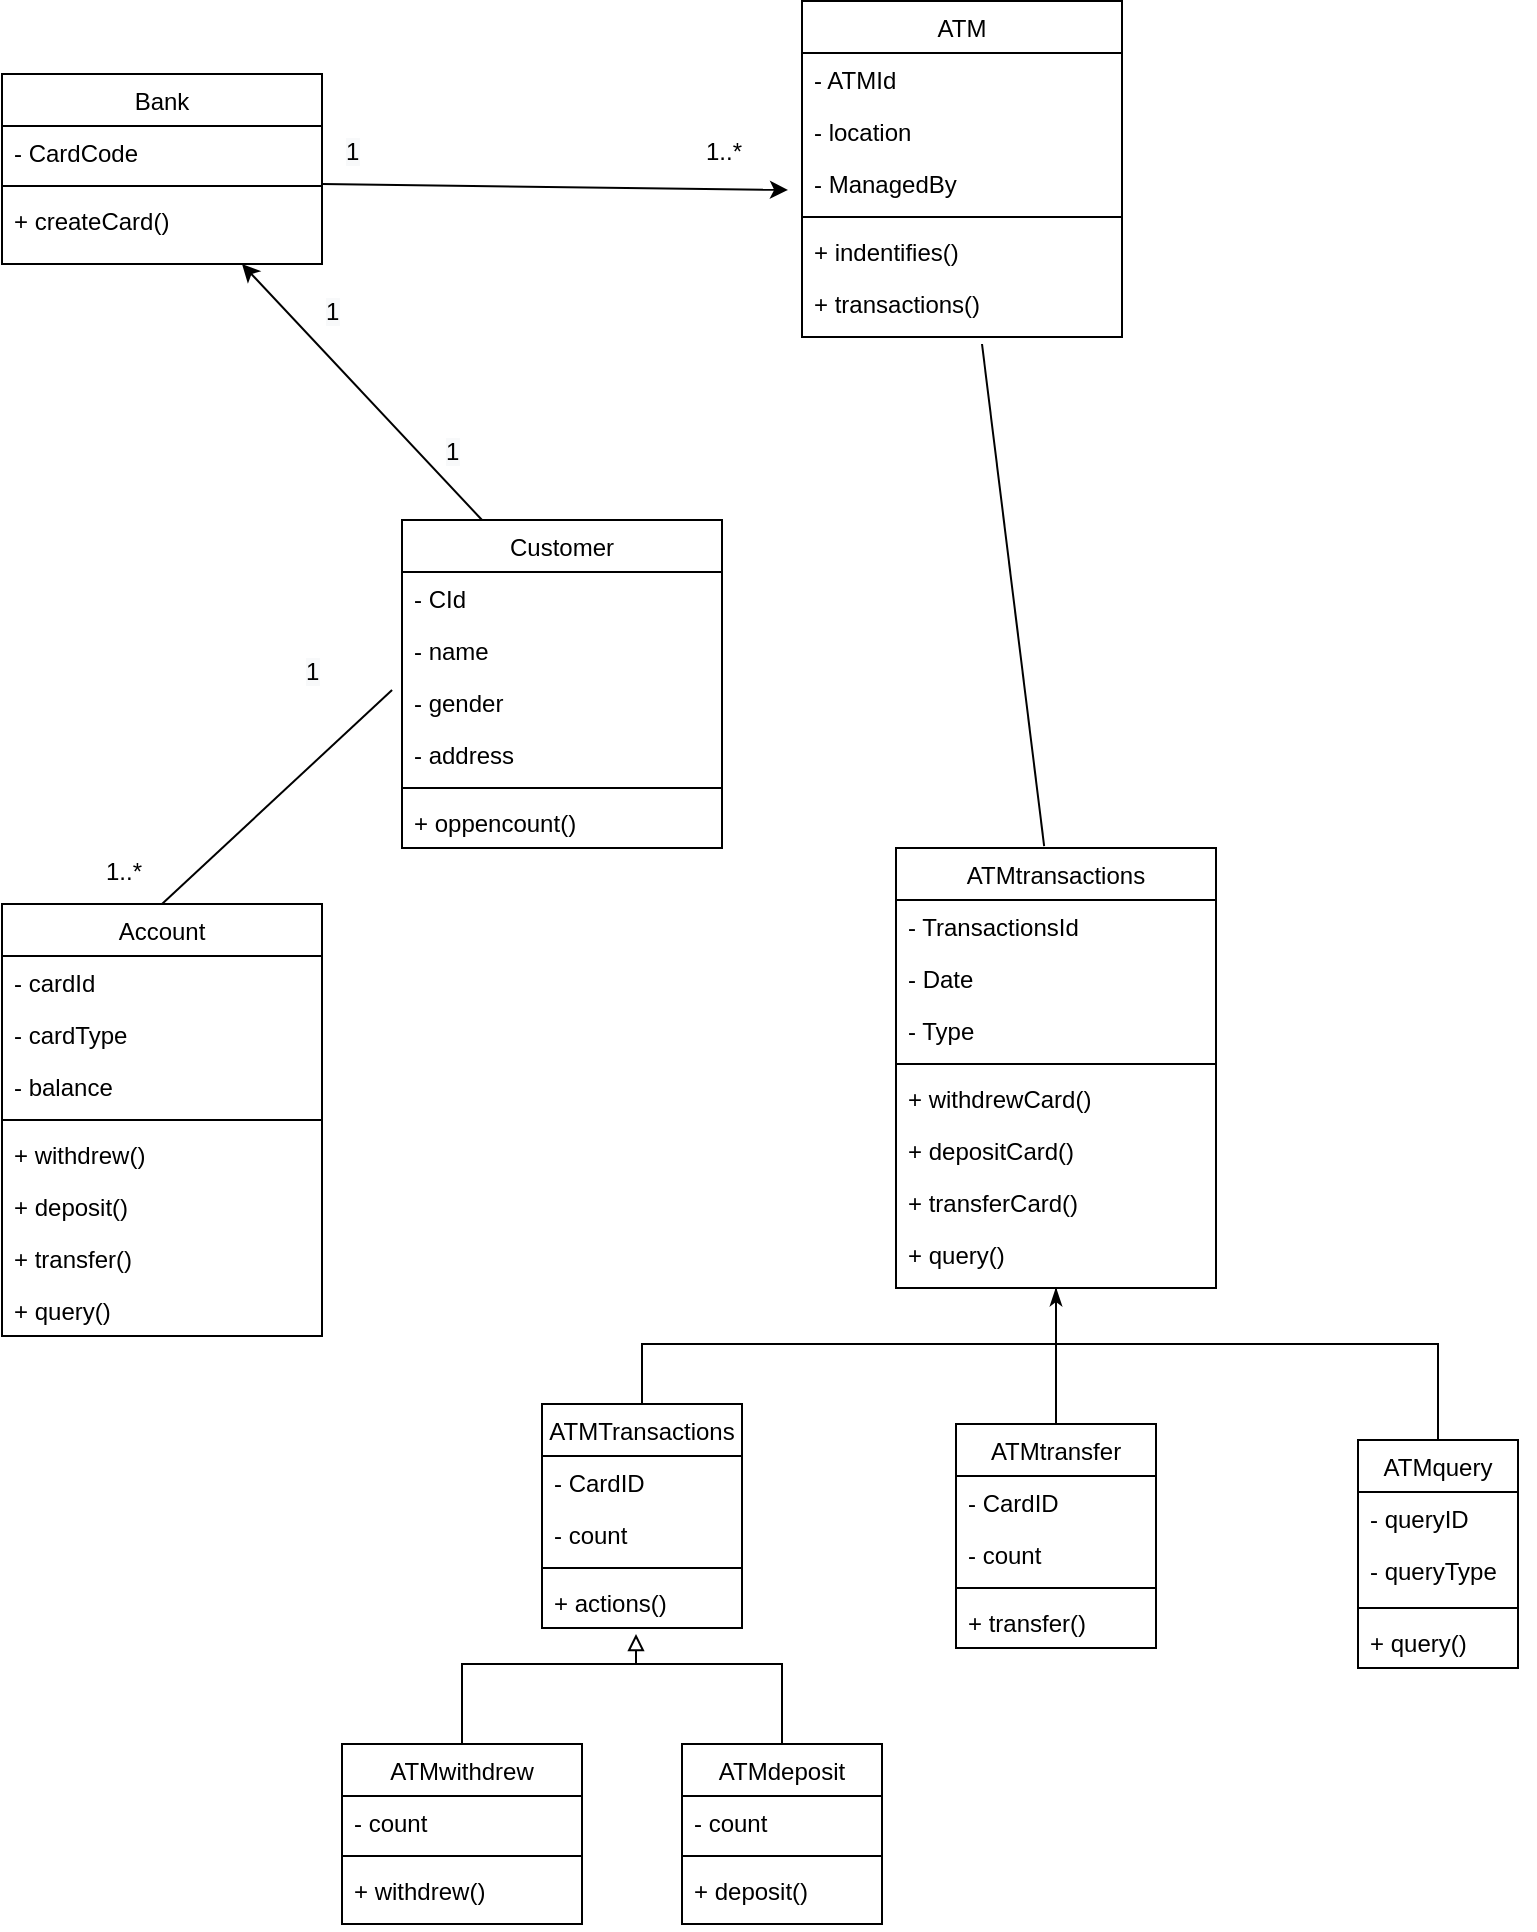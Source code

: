 <mxfile version="14.1.8" type="device"><diagram id="C5RBs43oDa-KdzZeNtuy" name="Page-1"><mxGraphModel dx="1507" dy="1321" grid="1" gridSize="10" guides="1" tooltips="1" connect="1" arrows="1" fold="1" page="1" pageScale="1" pageWidth="583" pageHeight="827" math="0" shadow="0"><root><mxCell id="WIyWlLk6GJQsqaUBKTNV-0"/><mxCell id="WIyWlLk6GJQsqaUBKTNV-1" parent="WIyWlLk6GJQsqaUBKTNV-0"/><mxCell id="zkfFHV4jXpPFQw0GAbJ--0" value="Bank" style="swimlane;fontStyle=0;align=center;verticalAlign=top;childLayout=stackLayout;horizontal=1;startSize=26;horizontalStack=0;resizeParent=1;resizeLast=0;collapsible=1;marginBottom=0;rounded=0;shadow=0;strokeWidth=1;" parent="WIyWlLk6GJQsqaUBKTNV-1" vertex="1"><mxGeometry x="-60" y="-25" width="160" height="95" as="geometry"><mxRectangle x="230" y="140" width="160" height="26" as="alternateBounds"/></mxGeometry></mxCell><mxCell id="zkfFHV4jXpPFQw0GAbJ--2" value="- CardCode" style="text;align=left;verticalAlign=top;spacingLeft=4;spacingRight=4;overflow=hidden;rotatable=0;points=[[0,0.5],[1,0.5]];portConstraint=eastwest;rounded=0;shadow=0;html=0;" parent="zkfFHV4jXpPFQw0GAbJ--0" vertex="1"><mxGeometry y="26" width="160" height="26" as="geometry"/></mxCell><mxCell id="zkfFHV4jXpPFQw0GAbJ--4" value="" style="line;html=1;strokeWidth=1;align=left;verticalAlign=middle;spacingTop=-1;spacingLeft=3;spacingRight=3;rotatable=0;labelPosition=right;points=[];portConstraint=eastwest;" parent="zkfFHV4jXpPFQw0GAbJ--0" vertex="1"><mxGeometry y="52" width="160" height="8" as="geometry"/></mxCell><mxCell id="zkfFHV4jXpPFQw0GAbJ--5" value="+ createCard()" style="text;align=left;verticalAlign=top;spacingLeft=4;spacingRight=4;overflow=hidden;rotatable=0;points=[[0,0.5],[1,0.5]];portConstraint=eastwest;" parent="zkfFHV4jXpPFQw0GAbJ--0" vertex="1"><mxGeometry y="60" width="160" height="26" as="geometry"/></mxCell><mxCell id="zkfFHV4jXpPFQw0GAbJ--17" value="ATM" style="swimlane;fontStyle=0;align=center;verticalAlign=top;childLayout=stackLayout;horizontal=1;startSize=26;horizontalStack=0;resizeParent=1;resizeLast=0;collapsible=1;marginBottom=0;rounded=0;shadow=0;strokeWidth=1;" parent="WIyWlLk6GJQsqaUBKTNV-1" vertex="1"><mxGeometry x="340" y="-61.5" width="160" height="168" as="geometry"><mxRectangle x="550" y="140" width="160" height="26" as="alternateBounds"/></mxGeometry></mxCell><mxCell id="zkfFHV4jXpPFQw0GAbJ--18" value="- ATMId" style="text;align=left;verticalAlign=top;spacingLeft=4;spacingRight=4;overflow=hidden;rotatable=0;points=[[0,0.5],[1,0.5]];portConstraint=eastwest;" parent="zkfFHV4jXpPFQw0GAbJ--17" vertex="1"><mxGeometry y="26" width="160" height="26" as="geometry"/></mxCell><mxCell id="zkfFHV4jXpPFQw0GAbJ--19" value="- location" style="text;align=left;verticalAlign=top;spacingLeft=4;spacingRight=4;overflow=hidden;rotatable=0;points=[[0,0.5],[1,0.5]];portConstraint=eastwest;rounded=0;shadow=0;html=0;" parent="zkfFHV4jXpPFQw0GAbJ--17" vertex="1"><mxGeometry y="52" width="160" height="26" as="geometry"/></mxCell><mxCell id="CVpJw60Gh6s8Edqztesm-19" value="- ManagedBy" style="text;align=left;verticalAlign=top;spacingLeft=4;spacingRight=4;overflow=hidden;rotatable=0;points=[[0,0.5],[1,0.5]];portConstraint=eastwest;rounded=0;shadow=0;html=0;" parent="zkfFHV4jXpPFQw0GAbJ--17" vertex="1"><mxGeometry y="78" width="160" height="26" as="geometry"/></mxCell><mxCell id="zkfFHV4jXpPFQw0GAbJ--23" value="" style="line;html=1;strokeWidth=1;align=left;verticalAlign=middle;spacingTop=-1;spacingLeft=3;spacingRight=3;rotatable=0;labelPosition=right;points=[];portConstraint=eastwest;" parent="zkfFHV4jXpPFQw0GAbJ--17" vertex="1"><mxGeometry y="104" width="160" height="8" as="geometry"/></mxCell><mxCell id="apr_ZpJb7NXMO6Byl583-28" value="+ indentifies()" style="text;align=left;verticalAlign=top;spacingLeft=4;spacingRight=4;overflow=hidden;rotatable=0;points=[[0,0.5],[1,0.5]];portConstraint=eastwest;" parent="zkfFHV4jXpPFQw0GAbJ--17" vertex="1"><mxGeometry y="112" width="160" height="26" as="geometry"/></mxCell><mxCell id="zkfFHV4jXpPFQw0GAbJ--25" value="+ transactions()" style="text;align=left;verticalAlign=top;spacingLeft=4;spacingRight=4;overflow=hidden;rotatable=0;points=[[0,0.5],[1,0.5]];portConstraint=eastwest;" parent="zkfFHV4jXpPFQw0GAbJ--17" vertex="1"><mxGeometry y="138" width="160" height="26" as="geometry"/></mxCell><mxCell id="apr_ZpJb7NXMO6Byl583-26" value="" style="endArrow=classic;html=1;exitX=0.25;exitY=0;exitDx=0;exitDy=0;entryX=0.75;entryY=1;entryDx=0;entryDy=0;" parent="WIyWlLk6GJQsqaUBKTNV-1" source="CVpJw60Gh6s8Edqztesm-75" target="zkfFHV4jXpPFQw0GAbJ--0" edge="1"><mxGeometry width="50" height="50" relative="1" as="geometry"><mxPoint x="249.5" y="180" as="sourcePoint"/><mxPoint x="170" y="250" as="targetPoint"/></mxGeometry></mxCell><mxCell id="apr_ZpJb7NXMO6Byl583-50" value="&lt;span style=&quot;color: rgb(0 , 0 , 0) ; font-family: &amp;#34;helvetica&amp;#34; ; font-size: 12px ; font-style: normal ; font-weight: 400 ; letter-spacing: normal ; text-align: left ; text-indent: 0px ; text-transform: none ; word-spacing: 0px ; background-color: rgb(248 , 249 , 250) ; display: inline ; float: none&quot;&gt;1&lt;/span&gt;" style="text;whiteSpace=wrap;html=1;" parent="WIyWlLk6GJQsqaUBKTNV-1" vertex="1"><mxGeometry x="100" y="80" width="40" height="30" as="geometry"/></mxCell><mxCell id="CVpJw60Gh6s8Edqztesm-2" value="Account" style="swimlane;fontStyle=0;align=center;verticalAlign=top;childLayout=stackLayout;horizontal=1;startSize=26;horizontalStack=0;resizeParent=1;resizeLast=0;collapsible=1;marginBottom=0;rounded=0;shadow=0;strokeWidth=1;" parent="WIyWlLk6GJQsqaUBKTNV-1" vertex="1"><mxGeometry x="-60" y="390" width="160" height="216" as="geometry"><mxRectangle x="550" y="140" width="160" height="26" as="alternateBounds"/></mxGeometry></mxCell><mxCell id="CVpJw60Gh6s8Edqztesm-3" value="- cardId" style="text;align=left;verticalAlign=top;spacingLeft=4;spacingRight=4;overflow=hidden;rotatable=0;points=[[0,0.5],[1,0.5]];portConstraint=eastwest;" parent="CVpJw60Gh6s8Edqztesm-2" vertex="1"><mxGeometry y="26" width="160" height="26" as="geometry"/></mxCell><mxCell id="CVpJw60Gh6s8Edqztesm-4" value="- cardType" style="text;align=left;verticalAlign=top;spacingLeft=4;spacingRight=4;overflow=hidden;rotatable=0;points=[[0,0.5],[1,0.5]];portConstraint=eastwest;rounded=0;shadow=0;html=0;" parent="CVpJw60Gh6s8Edqztesm-2" vertex="1"><mxGeometry y="52" width="160" height="26" as="geometry"/></mxCell><mxCell id="CVpJw60Gh6s8Edqztesm-5" value="- balance" style="text;align=left;verticalAlign=top;spacingLeft=4;spacingRight=4;overflow=hidden;rotatable=0;points=[[0,0.5],[1,0.5]];portConstraint=eastwest;rounded=0;shadow=0;html=0;" parent="CVpJw60Gh6s8Edqztesm-2" vertex="1"><mxGeometry y="78" width="160" height="26" as="geometry"/></mxCell><mxCell id="CVpJw60Gh6s8Edqztesm-7" value="" style="line;html=1;strokeWidth=1;align=left;verticalAlign=middle;spacingTop=-1;spacingLeft=3;spacingRight=3;rotatable=0;labelPosition=right;points=[];portConstraint=eastwest;" parent="CVpJw60Gh6s8Edqztesm-2" vertex="1"><mxGeometry y="104" width="160" height="8" as="geometry"/></mxCell><mxCell id="zkfFHV4jXpPFQw0GAbJ--11" value="+ withdrew()" style="text;align=left;verticalAlign=top;spacingLeft=4;spacingRight=4;overflow=hidden;rotatable=0;points=[[0,0.5],[1,0.5]];portConstraint=eastwest;" parent="CVpJw60Gh6s8Edqztesm-2" vertex="1"><mxGeometry y="112" width="160" height="26" as="geometry"/></mxCell><mxCell id="apr_ZpJb7NXMO6Byl583-7" value="+ deposit()" style="text;align=left;verticalAlign=top;spacingLeft=4;spacingRight=4;overflow=hidden;rotatable=0;points=[[0,0.5],[1,0.5]];portConstraint=eastwest;" parent="CVpJw60Gh6s8Edqztesm-2" vertex="1"><mxGeometry y="138" width="160" height="26" as="geometry"/></mxCell><mxCell id="apr_ZpJb7NXMO6Byl583-9" value="+ transfer()&#10;" style="text;align=left;verticalAlign=top;spacingLeft=4;spacingRight=4;overflow=hidden;rotatable=0;points=[[0,0.5],[1,0.5]];portConstraint=eastwest;rounded=0;shadow=0;html=0;" parent="CVpJw60Gh6s8Edqztesm-2" vertex="1"><mxGeometry y="164" width="160" height="26" as="geometry"/></mxCell><mxCell id="apr_ZpJb7NXMO6Byl583-10" value="+ query()" style="text;align=left;verticalAlign=top;spacingLeft=4;spacingRight=4;overflow=hidden;rotatable=0;points=[[0,0.5],[1,0.5]];portConstraint=eastwest;rounded=0;shadow=0;html=0;" parent="CVpJw60Gh6s8Edqztesm-2" vertex="1"><mxGeometry y="190" width="160" height="26" as="geometry"/></mxCell><mxCell id="CVpJw60Gh6s8Edqztesm-20" value="ATMtransactions" style="swimlane;fontStyle=0;align=center;verticalAlign=top;childLayout=stackLayout;horizontal=1;startSize=26;horizontalStack=0;resizeParent=1;resizeLast=0;collapsible=1;marginBottom=0;rounded=0;shadow=0;strokeWidth=1;" parent="WIyWlLk6GJQsqaUBKTNV-1" vertex="1"><mxGeometry x="387" y="362" width="160" height="220" as="geometry"><mxRectangle x="230" y="140" width="160" height="26" as="alternateBounds"/></mxGeometry></mxCell><mxCell id="CVpJw60Gh6s8Edqztesm-21" value="- TransactionsId" style="text;align=left;verticalAlign=top;spacingLeft=4;spacingRight=4;overflow=hidden;rotatable=0;points=[[0,0.5],[1,0.5]];portConstraint=eastwest;" parent="CVpJw60Gh6s8Edqztesm-20" vertex="1"><mxGeometry y="26" width="160" height="26" as="geometry"/></mxCell><mxCell id="CVpJw60Gh6s8Edqztesm-22" value="- Date" style="text;align=left;verticalAlign=top;spacingLeft=4;spacingRight=4;overflow=hidden;rotatable=0;points=[[0,0.5],[1,0.5]];portConstraint=eastwest;rounded=0;shadow=0;html=0;" parent="CVpJw60Gh6s8Edqztesm-20" vertex="1"><mxGeometry y="52" width="160" height="26" as="geometry"/></mxCell><mxCell id="CVpJw60Gh6s8Edqztesm-29" value="- Type" style="text;align=left;verticalAlign=top;spacingLeft=4;spacingRight=4;overflow=hidden;rotatable=0;points=[[0,0.5],[1,0.5]];portConstraint=eastwest;rounded=0;shadow=0;html=0;" parent="CVpJw60Gh6s8Edqztesm-20" vertex="1"><mxGeometry y="78" width="160" height="26" as="geometry"/></mxCell><mxCell id="CVpJw60Gh6s8Edqztesm-23" value="" style="line;html=1;strokeWidth=1;align=left;verticalAlign=middle;spacingTop=-1;spacingLeft=3;spacingRight=3;rotatable=0;labelPosition=right;points=[];portConstraint=eastwest;" parent="CVpJw60Gh6s8Edqztesm-20" vertex="1"><mxGeometry y="104" width="160" height="8" as="geometry"/></mxCell><mxCell id="CVpJw60Gh6s8Edqztesm-25" value="+ withdrewCard()" style="text;align=left;verticalAlign=top;spacingLeft=4;spacingRight=4;overflow=hidden;rotatable=0;points=[[0,0.5],[1,0.5]];portConstraint=eastwest;" parent="CVpJw60Gh6s8Edqztesm-20" vertex="1"><mxGeometry y="112" width="160" height="26" as="geometry"/></mxCell><mxCell id="CVpJw60Gh6s8Edqztesm-26" value="+ depositCard()" style="text;align=left;verticalAlign=top;spacingLeft=4;spacingRight=4;overflow=hidden;rotatable=0;points=[[0,0.5],[1,0.5]];portConstraint=eastwest;" parent="CVpJw60Gh6s8Edqztesm-20" vertex="1"><mxGeometry y="138" width="160" height="26" as="geometry"/></mxCell><mxCell id="CVpJw60Gh6s8Edqztesm-27" value="+ transferCard()" style="text;align=left;verticalAlign=top;spacingLeft=4;spacingRight=4;overflow=hidden;rotatable=0;points=[[0,0.5],[1,0.5]];portConstraint=eastwest;" parent="CVpJw60Gh6s8Edqztesm-20" vertex="1"><mxGeometry y="164" width="160" height="26" as="geometry"/></mxCell><mxCell id="CVpJw60Gh6s8Edqztesm-28" value="+ query()" style="text;align=left;verticalAlign=top;spacingLeft=4;spacingRight=4;overflow=hidden;rotatable=0;points=[[0,0.5],[1,0.5]];portConstraint=eastwest;" parent="CVpJw60Gh6s8Edqztesm-20" vertex="1"><mxGeometry y="190" width="160" height="26" as="geometry"/></mxCell><mxCell id="6U8OpvPWMKw5afnieHib-16" style="edgeStyle=orthogonalEdgeStyle;rounded=0;orthogonalLoop=1;jettySize=auto;html=1;exitX=0.5;exitY=0;exitDx=0;exitDy=0;entryX=0.47;entryY=1.115;entryDx=0;entryDy=0;entryPerimeter=0;endArrow=block;endFill=0;" edge="1" parent="WIyWlLk6GJQsqaUBKTNV-1" source="CVpJw60Gh6s8Edqztesm-30" target="6U8OpvPWMKw5afnieHib-13"><mxGeometry relative="1" as="geometry"><Array as="points"><mxPoint x="170" y="770"/><mxPoint x="257" y="770"/></Array></mxGeometry></mxCell><mxCell id="CVpJw60Gh6s8Edqztesm-30" value="ATMwithdrew" style="swimlane;fontStyle=0;align=center;verticalAlign=top;childLayout=stackLayout;horizontal=1;startSize=26;horizontalStack=0;resizeParent=1;resizeLast=0;collapsible=1;marginBottom=0;rounded=0;shadow=0;strokeWidth=1;" parent="WIyWlLk6GJQsqaUBKTNV-1" vertex="1"><mxGeometry x="110" y="810" width="120" height="90" as="geometry"><mxRectangle x="550" y="140" width="160" height="26" as="alternateBounds"/></mxGeometry></mxCell><mxCell id="CVpJw60Gh6s8Edqztesm-31" value="- count" style="text;align=left;verticalAlign=top;spacingLeft=4;spacingRight=4;overflow=hidden;rotatable=0;points=[[0,0.5],[1,0.5]];portConstraint=eastwest;" parent="CVpJw60Gh6s8Edqztesm-30" vertex="1"><mxGeometry y="26" width="120" height="26" as="geometry"/></mxCell><mxCell id="CVpJw60Gh6s8Edqztesm-34" value="" style="line;html=1;strokeWidth=1;align=left;verticalAlign=middle;spacingTop=-1;spacingLeft=3;spacingRight=3;rotatable=0;labelPosition=right;points=[];portConstraint=eastwest;" parent="CVpJw60Gh6s8Edqztesm-30" vertex="1"><mxGeometry y="52" width="120" height="8" as="geometry"/></mxCell><mxCell id="CVpJw60Gh6s8Edqztesm-35" value="+ withdrew()" style="text;align=left;verticalAlign=top;spacingLeft=4;spacingRight=4;overflow=hidden;rotatable=0;points=[[0,0.5],[1,0.5]];portConstraint=eastwest;" parent="CVpJw60Gh6s8Edqztesm-30" vertex="1"><mxGeometry y="60" width="120" height="30" as="geometry"/></mxCell><mxCell id="6U8OpvPWMKw5afnieHib-17" style="edgeStyle=orthogonalEdgeStyle;rounded=0;orthogonalLoop=1;jettySize=auto;html=1;exitX=0.5;exitY=0;exitDx=0;exitDy=0;endArrow=none;endFill=0;" edge="1" parent="WIyWlLk6GJQsqaUBKTNV-1" source="CVpJw60Gh6s8Edqztesm-36"><mxGeometry relative="1" as="geometry"><mxPoint x="250" y="770" as="targetPoint"/><Array as="points"><mxPoint x="330" y="770"/></Array></mxGeometry></mxCell><mxCell id="CVpJw60Gh6s8Edqztesm-36" value="ATMdeposit" style="swimlane;fontStyle=0;align=center;verticalAlign=top;childLayout=stackLayout;horizontal=1;startSize=26;horizontalStack=0;resizeParent=1;resizeLast=0;collapsible=1;marginBottom=0;rounded=0;shadow=0;strokeWidth=1;" parent="WIyWlLk6GJQsqaUBKTNV-1" vertex="1"><mxGeometry x="280" y="810" width="100" height="90" as="geometry"><mxRectangle x="550" y="140" width="160" height="26" as="alternateBounds"/></mxGeometry></mxCell><mxCell id="CVpJw60Gh6s8Edqztesm-37" value="- count" style="text;align=left;verticalAlign=top;spacingLeft=4;spacingRight=4;overflow=hidden;rotatable=0;points=[[0,0.5],[1,0.5]];portConstraint=eastwest;" parent="CVpJw60Gh6s8Edqztesm-36" vertex="1"><mxGeometry y="26" width="100" height="26" as="geometry"/></mxCell><mxCell id="CVpJw60Gh6s8Edqztesm-38" value="" style="line;html=1;strokeWidth=1;align=left;verticalAlign=middle;spacingTop=-1;spacingLeft=3;spacingRight=3;rotatable=0;labelPosition=right;points=[];portConstraint=eastwest;" parent="CVpJw60Gh6s8Edqztesm-36" vertex="1"><mxGeometry y="52" width="100" height="8" as="geometry"/></mxCell><mxCell id="CVpJw60Gh6s8Edqztesm-39" value="+ deposit()" style="text;align=left;verticalAlign=top;spacingLeft=4;spacingRight=4;overflow=hidden;rotatable=0;points=[[0,0.5],[1,0.5]];portConstraint=eastwest;" parent="CVpJw60Gh6s8Edqztesm-36" vertex="1"><mxGeometry y="60" width="100" height="26" as="geometry"/></mxCell><mxCell id="6U8OpvPWMKw5afnieHib-21" style="edgeStyle=orthogonalEdgeStyle;rounded=0;orthogonalLoop=1;jettySize=auto;html=1;endArrow=none;endFill=0;" edge="1" parent="WIyWlLk6GJQsqaUBKTNV-1" source="CVpJw60Gh6s8Edqztesm-40"><mxGeometry relative="1" as="geometry"><mxPoint x="467" y="610" as="targetPoint"/></mxGeometry></mxCell><mxCell id="CVpJw60Gh6s8Edqztesm-40" value="ATMtransfer" style="swimlane;fontStyle=0;align=center;verticalAlign=top;childLayout=stackLayout;horizontal=1;startSize=26;horizontalStack=0;resizeParent=1;resizeLast=0;collapsible=1;marginBottom=0;rounded=0;shadow=0;strokeWidth=1;" parent="WIyWlLk6GJQsqaUBKTNV-1" vertex="1"><mxGeometry x="417" y="650" width="100" height="112" as="geometry"><mxRectangle x="550" y="140" width="160" height="26" as="alternateBounds"/></mxGeometry></mxCell><mxCell id="CVpJw60Gh6s8Edqztesm-51" value="- CardID" style="text;align=left;verticalAlign=top;spacingLeft=4;spacingRight=4;overflow=hidden;rotatable=0;points=[[0,0.5],[1,0.5]];portConstraint=eastwest;" parent="CVpJw60Gh6s8Edqztesm-40" vertex="1"><mxGeometry y="26" width="100" height="26" as="geometry"/></mxCell><mxCell id="CVpJw60Gh6s8Edqztesm-41" value="- count" style="text;align=left;verticalAlign=top;spacingLeft=4;spacingRight=4;overflow=hidden;rotatable=0;points=[[0,0.5],[1,0.5]];portConstraint=eastwest;" parent="CVpJw60Gh6s8Edqztesm-40" vertex="1"><mxGeometry y="52" width="100" height="26" as="geometry"/></mxCell><mxCell id="CVpJw60Gh6s8Edqztesm-42" value="" style="line;html=1;strokeWidth=1;align=left;verticalAlign=middle;spacingTop=-1;spacingLeft=3;spacingRight=3;rotatable=0;labelPosition=right;points=[];portConstraint=eastwest;" parent="CVpJw60Gh6s8Edqztesm-40" vertex="1"><mxGeometry y="78" width="100" height="8" as="geometry"/></mxCell><mxCell id="CVpJw60Gh6s8Edqztesm-43" value="+ transfer()" style="text;align=left;verticalAlign=top;spacingLeft=4;spacingRight=4;overflow=hidden;rotatable=0;points=[[0,0.5],[1,0.5]];portConstraint=eastwest;" parent="CVpJw60Gh6s8Edqztesm-40" vertex="1"><mxGeometry y="86" width="100" height="26" as="geometry"/></mxCell><mxCell id="6U8OpvPWMKw5afnieHib-25" style="edgeStyle=orthogonalEdgeStyle;rounded=0;orthogonalLoop=1;jettySize=auto;html=1;exitX=0.5;exitY=0;exitDx=0;exitDy=0;entryX=0.5;entryY=1;entryDx=0;entryDy=0;endArrow=none;endFill=0;" edge="1" parent="WIyWlLk6GJQsqaUBKTNV-1" source="CVpJw60Gh6s8Edqztesm-53" target="CVpJw60Gh6s8Edqztesm-20"><mxGeometry relative="1" as="geometry"><Array as="points"><mxPoint x="658" y="610"/><mxPoint x="467" y="610"/></Array></mxGeometry></mxCell><mxCell id="CVpJw60Gh6s8Edqztesm-53" value="ATMquery" style="swimlane;fontStyle=0;align=center;verticalAlign=top;childLayout=stackLayout;horizontal=1;startSize=26;horizontalStack=0;resizeParent=1;resizeLast=0;collapsible=1;marginBottom=0;rounded=0;shadow=0;strokeWidth=1;" parent="WIyWlLk6GJQsqaUBKTNV-1" vertex="1"><mxGeometry x="618" y="658" width="80" height="114" as="geometry"><mxRectangle x="550" y="140" width="160" height="26" as="alternateBounds"/></mxGeometry></mxCell><mxCell id="CVpJw60Gh6s8Edqztesm-54" value="- queryID" style="text;align=left;verticalAlign=top;spacingLeft=4;spacingRight=4;overflow=hidden;rotatable=0;points=[[0,0.5],[1,0.5]];portConstraint=eastwest;" parent="CVpJw60Gh6s8Edqztesm-53" vertex="1"><mxGeometry y="26" width="80" height="26" as="geometry"/></mxCell><mxCell id="CVpJw60Gh6s8Edqztesm-55" value="- queryType" style="text;align=left;verticalAlign=top;spacingLeft=4;spacingRight=4;overflow=hidden;rotatable=0;points=[[0,0.5],[1,0.5]];portConstraint=eastwest;" parent="CVpJw60Gh6s8Edqztesm-53" vertex="1"><mxGeometry y="52" width="80" height="28" as="geometry"/></mxCell><mxCell id="CVpJw60Gh6s8Edqztesm-56" value="" style="line;html=1;strokeWidth=1;align=left;verticalAlign=middle;spacingTop=-1;spacingLeft=3;spacingRight=3;rotatable=0;labelPosition=right;points=[];portConstraint=eastwest;" parent="CVpJw60Gh6s8Edqztesm-53" vertex="1"><mxGeometry y="80" width="80" height="8" as="geometry"/></mxCell><mxCell id="CVpJw60Gh6s8Edqztesm-57" value="+ query()" style="text;align=left;verticalAlign=top;spacingLeft=4;spacingRight=4;overflow=hidden;rotatable=0;points=[[0,0.5],[1,0.5]];portConstraint=eastwest;" parent="CVpJw60Gh6s8Edqztesm-53" vertex="1"><mxGeometry y="88" width="80" height="26" as="geometry"/></mxCell><mxCell id="CVpJw60Gh6s8Edqztesm-61" style="edgeStyle=orthogonalEdgeStyle;rounded=0;orthogonalLoop=1;jettySize=auto;html=1;exitX=1;exitY=0.5;exitDx=0;exitDy=0;" parent="CVpJw60Gh6s8Edqztesm-53" source="CVpJw60Gh6s8Edqztesm-55" target="CVpJw60Gh6s8Edqztesm-55" edge="1"><mxGeometry relative="1" as="geometry"/></mxCell><mxCell id="CVpJw60Gh6s8Edqztesm-73" value="" style="endArrow=none;html=1;exitX=0.463;exitY=-0.004;exitDx=0;exitDy=0;exitPerimeter=0;endFill=0;" parent="WIyWlLk6GJQsqaUBKTNV-1" source="CVpJw60Gh6s8Edqztesm-20" edge="1"><mxGeometry width="50" height="50" relative="1" as="geometry"><mxPoint x="270" y="270" as="sourcePoint"/><mxPoint x="430" y="110" as="targetPoint"/></mxGeometry></mxCell><mxCell id="CVpJw60Gh6s8Edqztesm-75" value="Customer" style="swimlane;fontStyle=0;align=center;verticalAlign=top;childLayout=stackLayout;horizontal=1;startSize=26;horizontalStack=0;resizeParent=1;resizeLast=0;collapsible=1;marginBottom=0;rounded=0;shadow=0;strokeWidth=1;" parent="WIyWlLk6GJQsqaUBKTNV-1" vertex="1"><mxGeometry x="140" y="198" width="160" height="164" as="geometry"><mxRectangle x="550" y="140" width="160" height="26" as="alternateBounds"/></mxGeometry></mxCell><mxCell id="6U8OpvPWMKw5afnieHib-0" value="- CId" style="text;align=left;verticalAlign=top;spacingLeft=4;spacingRight=4;overflow=hidden;rotatable=0;points=[[0,0.5],[1,0.5]];portConstraint=eastwest;" vertex="1" parent="CVpJw60Gh6s8Edqztesm-75"><mxGeometry y="26" width="160" height="26" as="geometry"/></mxCell><mxCell id="CVpJw60Gh6s8Edqztesm-76" value="- name" style="text;align=left;verticalAlign=top;spacingLeft=4;spacingRight=4;overflow=hidden;rotatable=0;points=[[0,0.5],[1,0.5]];portConstraint=eastwest;" parent="CVpJw60Gh6s8Edqztesm-75" vertex="1"><mxGeometry y="52" width="160" height="26" as="geometry"/></mxCell><mxCell id="CVpJw60Gh6s8Edqztesm-77" value="- gender" style="text;align=left;verticalAlign=top;spacingLeft=4;spacingRight=4;overflow=hidden;rotatable=0;points=[[0,0.5],[1,0.5]];portConstraint=eastwest;rounded=0;shadow=0;html=0;" parent="CVpJw60Gh6s8Edqztesm-75" vertex="1"><mxGeometry y="78" width="160" height="26" as="geometry"/></mxCell><mxCell id="CVpJw60Gh6s8Edqztesm-78" value="- address" style="text;align=left;verticalAlign=top;spacingLeft=4;spacingRight=4;overflow=hidden;rotatable=0;points=[[0,0.5],[1,0.5]];portConstraint=eastwest;rounded=0;shadow=0;html=0;" parent="CVpJw60Gh6s8Edqztesm-75" vertex="1"><mxGeometry y="104" width="160" height="26" as="geometry"/></mxCell><mxCell id="CVpJw60Gh6s8Edqztesm-79" value="" style="line;html=1;strokeWidth=1;align=left;verticalAlign=middle;spacingTop=-1;spacingLeft=3;spacingRight=3;rotatable=0;labelPosition=right;points=[];portConstraint=eastwest;" parent="CVpJw60Gh6s8Edqztesm-75" vertex="1"><mxGeometry y="130" width="160" height="8" as="geometry"/></mxCell><mxCell id="CVpJw60Gh6s8Edqztesm-80" value="+ oppencount()" style="text;align=left;verticalAlign=top;spacingLeft=4;spacingRight=4;overflow=hidden;rotatable=0;points=[[0,0.5],[1,0.5]];portConstraint=eastwest;" parent="CVpJw60Gh6s8Edqztesm-75" vertex="1"><mxGeometry y="138" width="160" height="26" as="geometry"/></mxCell><mxCell id="6U8OpvPWMKw5afnieHib-1" value="&lt;span style=&quot;color: rgb(0 , 0 , 0) ; font-family: &amp;#34;helvetica&amp;#34; ; font-size: 12px ; font-style: normal ; font-weight: 400 ; letter-spacing: normal ; text-align: left ; text-indent: 0px ; text-transform: none ; word-spacing: 0px ; background-color: rgb(248 , 249 , 250) ; display: inline ; float: none&quot;&gt;1&lt;/span&gt;" style="text;whiteSpace=wrap;html=1;" vertex="1" parent="WIyWlLk6GJQsqaUBKTNV-1"><mxGeometry x="160" y="150" width="40" height="30" as="geometry"/></mxCell><mxCell id="6U8OpvPWMKw5afnieHib-2" value="" style="endArrow=classic;html=1;exitX=0.688;exitY=0;exitDx=0;exitDy=0;exitPerimeter=0;" edge="1" parent="WIyWlLk6GJQsqaUBKTNV-1"><mxGeometry width="50" height="50" relative="1" as="geometry"><mxPoint x="100" y="30" as="sourcePoint"/><mxPoint x="333" y="33" as="targetPoint"/></mxGeometry></mxCell><mxCell id="6U8OpvPWMKw5afnieHib-3" value="&lt;span style=&quot;color: rgb(0 , 0 , 0) ; font-family: &amp;#34;helvetica&amp;#34; ; font-size: 12px ; font-style: normal ; font-weight: 400 ; letter-spacing: normal ; text-align: left ; text-indent: 0px ; text-transform: none ; word-spacing: 0px ; background-color: rgb(248 , 249 , 250) ; display: inline ; float: none&quot;&gt;1&lt;/span&gt;" style="text;whiteSpace=wrap;html=1;" vertex="1" parent="WIyWlLk6GJQsqaUBKTNV-1"><mxGeometry x="110" width="40" height="30" as="geometry"/></mxCell><mxCell id="6U8OpvPWMKw5afnieHib-4" value="&lt;font face=&quot;helvetica&quot;&gt;1..*&lt;/font&gt;" style="text;whiteSpace=wrap;html=1;" vertex="1" parent="WIyWlLk6GJQsqaUBKTNV-1"><mxGeometry x="290" width="40" height="30" as="geometry"/></mxCell><mxCell id="6U8OpvPWMKw5afnieHib-18" style="edgeStyle=orthogonalEdgeStyle;rounded=0;orthogonalLoop=1;jettySize=auto;html=1;exitX=0.5;exitY=0;exitDx=0;exitDy=0;entryX=0.5;entryY=1;entryDx=0;entryDy=0;endArrow=classicThin;endFill=1;" edge="1" parent="WIyWlLk6GJQsqaUBKTNV-1" source="6U8OpvPWMKw5afnieHib-9" target="CVpJw60Gh6s8Edqztesm-20"><mxGeometry relative="1" as="geometry"><Array as="points"><mxPoint x="260" y="610"/><mxPoint x="467" y="610"/></Array></mxGeometry></mxCell><mxCell id="6U8OpvPWMKw5afnieHib-9" value="ATMTransactions" style="swimlane;fontStyle=0;align=center;verticalAlign=top;childLayout=stackLayout;horizontal=1;startSize=26;horizontalStack=0;resizeParent=1;resizeLast=0;collapsible=1;marginBottom=0;rounded=0;shadow=0;strokeWidth=1;" vertex="1" parent="WIyWlLk6GJQsqaUBKTNV-1"><mxGeometry x="210" y="640" width="100" height="112" as="geometry"><mxRectangle x="550" y="140" width="160" height="26" as="alternateBounds"/></mxGeometry></mxCell><mxCell id="6U8OpvPWMKw5afnieHib-10" value="- CardID" style="text;align=left;verticalAlign=top;spacingLeft=4;spacingRight=4;overflow=hidden;rotatable=0;points=[[0,0.5],[1,0.5]];portConstraint=eastwest;" vertex="1" parent="6U8OpvPWMKw5afnieHib-9"><mxGeometry y="26" width="100" height="26" as="geometry"/></mxCell><mxCell id="6U8OpvPWMKw5afnieHib-11" value="- count" style="text;align=left;verticalAlign=top;spacingLeft=4;spacingRight=4;overflow=hidden;rotatable=0;points=[[0,0.5],[1,0.5]];portConstraint=eastwest;" vertex="1" parent="6U8OpvPWMKw5afnieHib-9"><mxGeometry y="52" width="100" height="26" as="geometry"/></mxCell><mxCell id="6U8OpvPWMKw5afnieHib-12" value="" style="line;html=1;strokeWidth=1;align=left;verticalAlign=middle;spacingTop=-1;spacingLeft=3;spacingRight=3;rotatable=0;labelPosition=right;points=[];portConstraint=eastwest;" vertex="1" parent="6U8OpvPWMKw5afnieHib-9"><mxGeometry y="78" width="100" height="8" as="geometry"/></mxCell><mxCell id="6U8OpvPWMKw5afnieHib-13" value="+ actions()" style="text;align=left;verticalAlign=top;spacingLeft=4;spacingRight=4;overflow=hidden;rotatable=0;points=[[0,0.5],[1,0.5]];portConstraint=eastwest;" vertex="1" parent="6U8OpvPWMKw5afnieHib-9"><mxGeometry y="86" width="100" height="26" as="geometry"/></mxCell><mxCell id="6U8OpvPWMKw5afnieHib-27" value="" style="endArrow=none;html=1;exitX=0.5;exitY=0;exitDx=0;exitDy=0;entryX=-0.031;entryY=0.269;entryDx=0;entryDy=0;entryPerimeter=0;" edge="1" parent="WIyWlLk6GJQsqaUBKTNV-1" source="CVpJw60Gh6s8Edqztesm-2" target="CVpJw60Gh6s8Edqztesm-77"><mxGeometry width="50" height="50" relative="1" as="geometry"><mxPoint x="80" y="340" as="sourcePoint"/><mxPoint x="130" y="290" as="targetPoint"/></mxGeometry></mxCell><mxCell id="6U8OpvPWMKw5afnieHib-29" value="&lt;font face=&quot;helvetica&quot;&gt;1..*&lt;/font&gt;" style="text;whiteSpace=wrap;html=1;" vertex="1" parent="WIyWlLk6GJQsqaUBKTNV-1"><mxGeometry x="-10" y="360" width="40" height="30" as="geometry"/></mxCell><mxCell id="6U8OpvPWMKw5afnieHib-30" value="&lt;span style=&quot;color: rgb(0 , 0 , 0) ; font-family: &amp;#34;helvetica&amp;#34; ; font-size: 12px ; font-style: normal ; font-weight: 400 ; letter-spacing: normal ; text-align: left ; text-indent: 0px ; text-transform: none ; word-spacing: 0px ; background-color: rgb(248 , 249 , 250) ; display: inline ; float: none&quot;&gt;1&lt;/span&gt;" style="text;whiteSpace=wrap;html=1;" vertex="1" parent="WIyWlLk6GJQsqaUBKTNV-1"><mxGeometry x="90" y="260" width="40" height="30" as="geometry"/></mxCell></root></mxGraphModel></diagram></mxfile>